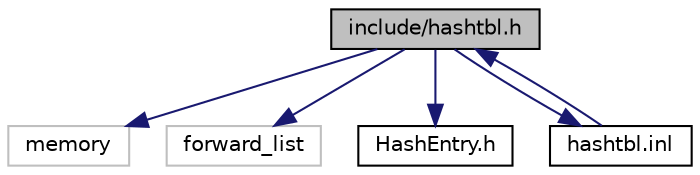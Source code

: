digraph "include/hashtbl.h"
{
  edge [fontname="Helvetica",fontsize="10",labelfontname="Helvetica",labelfontsize="10"];
  node [fontname="Helvetica",fontsize="10",shape=record];
  Node0 [label="include/hashtbl.h",height=0.2,width=0.4,color="black", fillcolor="grey75", style="filled", fontcolor="black"];
  Node0 -> Node1 [color="midnightblue",fontsize="10",style="solid",fontname="Helvetica"];
  Node1 [label="memory",height=0.2,width=0.4,color="grey75", fillcolor="white", style="filled"];
  Node0 -> Node2 [color="midnightblue",fontsize="10",style="solid",fontname="Helvetica"];
  Node2 [label="forward_list",height=0.2,width=0.4,color="grey75", fillcolor="white", style="filled"];
  Node0 -> Node3 [color="midnightblue",fontsize="10",style="solid",fontname="Helvetica"];
  Node3 [label="HashEntry.h",height=0.2,width=0.4,color="black", fillcolor="white", style="filled",URL="$d9/d09/HashEntry_8h.html"];
  Node0 -> Node4 [color="midnightblue",fontsize="10",style="solid",fontname="Helvetica"];
  Node4 [label="hashtbl.inl",height=0.2,width=0.4,color="black", fillcolor="white", style="filled",URL="$dd/d15/hashtbl_8inl.html"];
  Node4 -> Node0 [color="midnightblue",fontsize="10",style="solid",fontname="Helvetica"];
}

